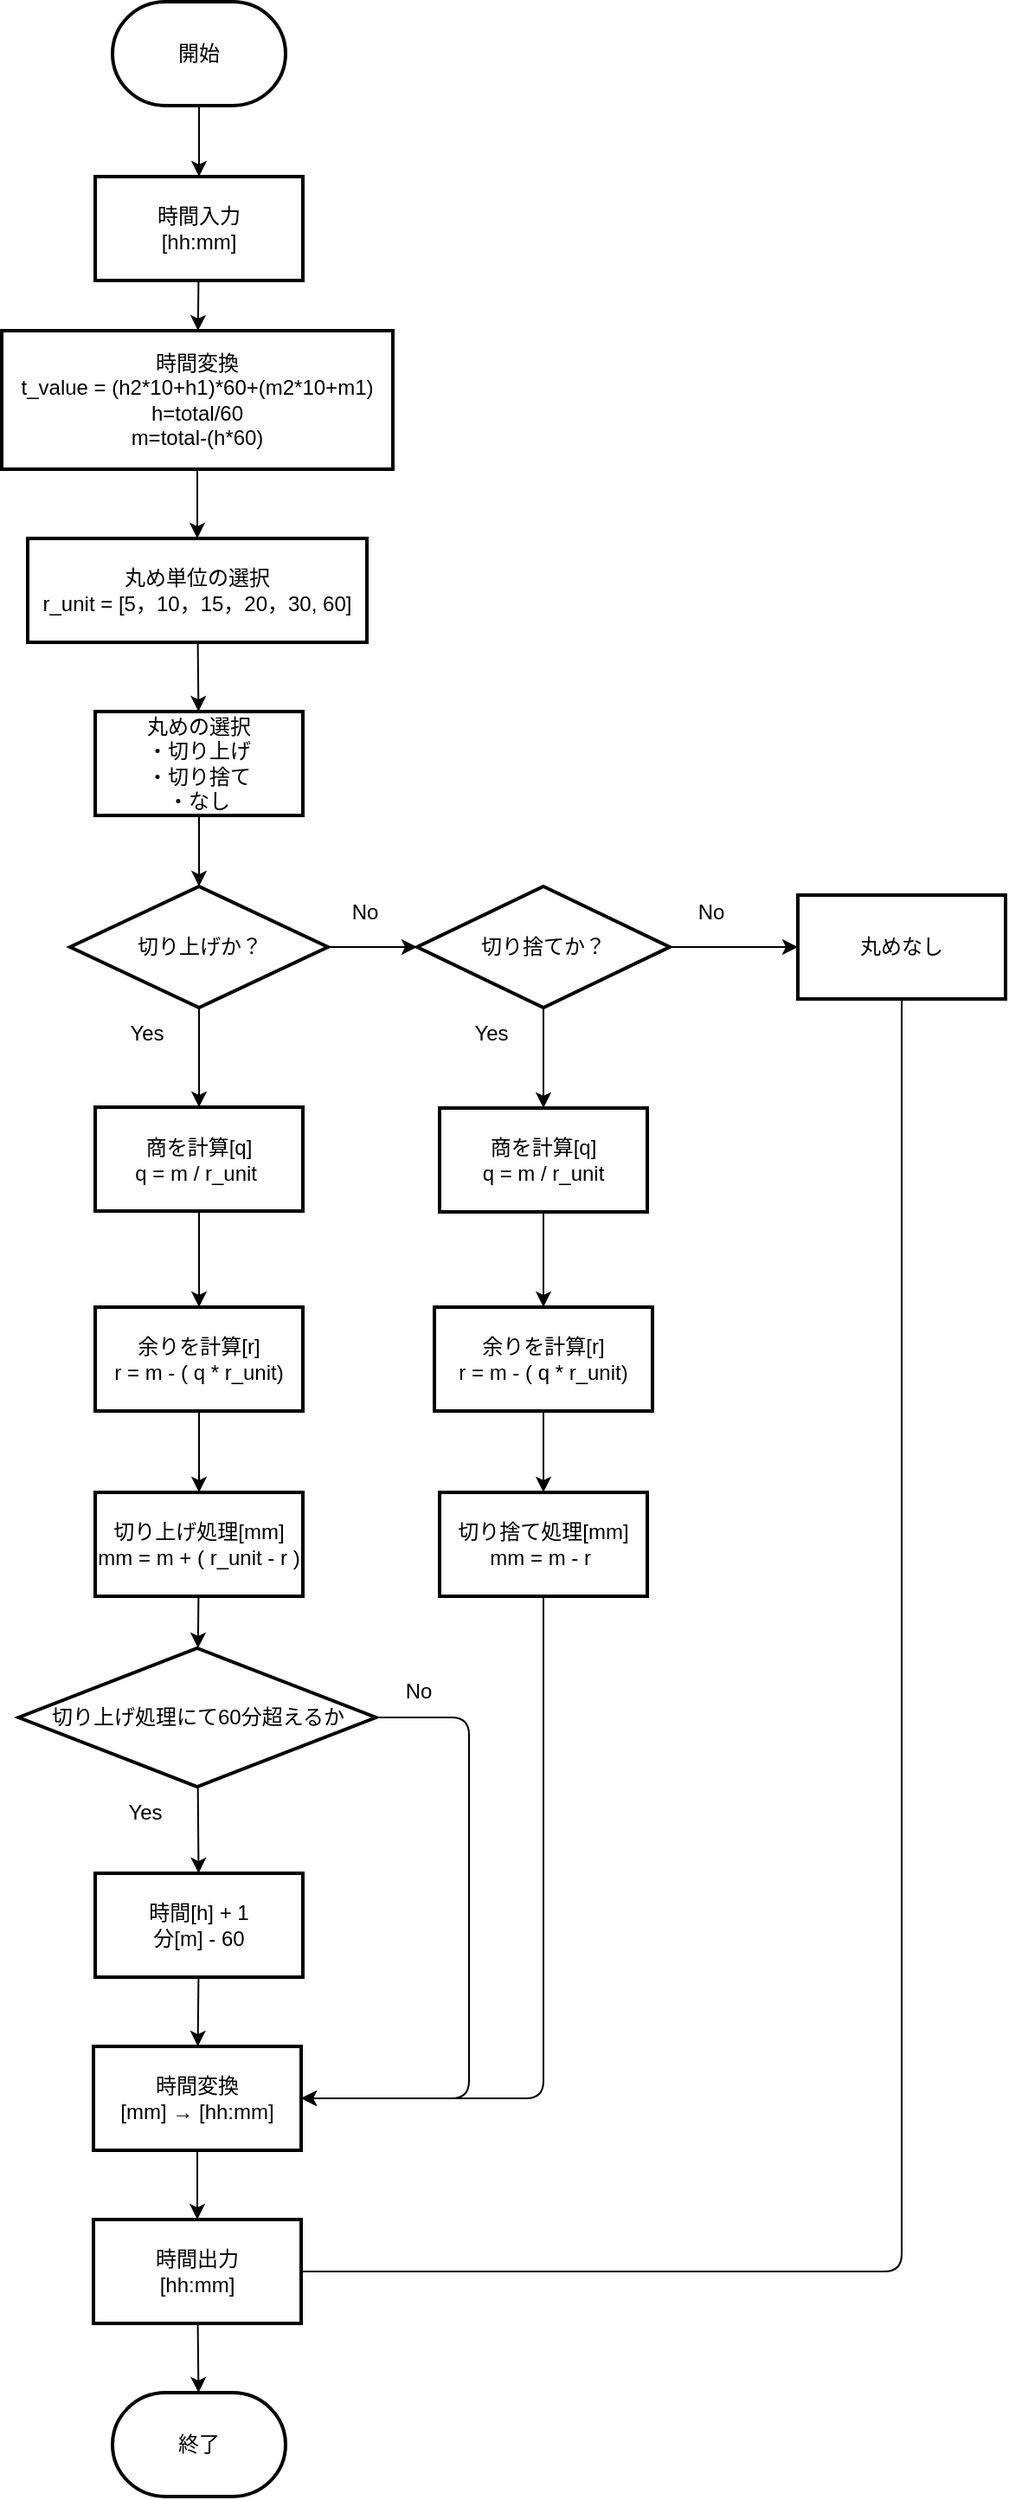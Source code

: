 <mxfile>
    <diagram id="ckOPknyWNpe-K8J8IH9X" name="ページ1">
        <mxGraphModel dx="492" dy="2710" grid="1" gridSize="10" guides="1" tooltips="1" connect="1" arrows="1" fold="1" page="1" pageScale="1" pageWidth="827" pageHeight="1169" math="0" shadow="0">
            <root>
                <mxCell id="0"/>
                <mxCell id="1" parent="0"/>
                <mxCell id="16" value="" style="edgeStyle=none;html=1;" parent="1" source="3" target="14" edge="1">
                    <mxGeometry relative="1" as="geometry"/>
                </mxCell>
                <mxCell id="3" value="開始" style="strokeWidth=2;html=1;shape=mxgraph.flowchart.terminator;whiteSpace=wrap;" parent="1" vertex="1">
                    <mxGeometry x="104" y="-1251" width="100" height="60" as="geometry"/>
                </mxCell>
                <mxCell id="4" value="終了" style="strokeWidth=2;html=1;shape=mxgraph.flowchart.terminator;whiteSpace=wrap;" parent="1" vertex="1">
                    <mxGeometry x="104" y="130" width="100" height="60" as="geometry"/>
                </mxCell>
                <mxCell id="106" value="" style="edgeStyle=none;html=1;fontFamily=Helvetica;fontSize=12;" parent="1" source="14" target="33" edge="1">
                    <mxGeometry relative="1" as="geometry"/>
                </mxCell>
                <mxCell id="14" value="時間入力&lt;br&gt;[hh:mm]" style="whiteSpace=wrap;html=1;strokeWidth=2;" parent="1" vertex="1">
                    <mxGeometry x="94" y="-1150" width="120" height="60" as="geometry"/>
                </mxCell>
                <mxCell id="89" value="" style="edgeStyle=none;html=1;" parent="1" source="28" target="62" edge="1">
                    <mxGeometry relative="1" as="geometry"/>
                </mxCell>
                <mxCell id="111" value="" style="edgeStyle=none;html=1;fontFamily=Helvetica;fontSize=12;" parent="1" source="28" target="43" edge="1">
                    <mxGeometry relative="1" as="geometry"/>
                </mxCell>
                <mxCell id="28" value="切り上げか？" style="strokeWidth=2;html=1;shape=mxgraph.flowchart.decision;whiteSpace=wrap;" parent="1" vertex="1">
                    <mxGeometry x="79.5" y="-740" width="149" height="70" as="geometry"/>
                </mxCell>
                <mxCell id="107" value="" style="edgeStyle=none;html=1;fontFamily=Helvetica;fontSize=12;" parent="1" source="33" target="36" edge="1">
                    <mxGeometry relative="1" as="geometry"/>
                </mxCell>
                <mxCell id="33" value="時間変換&lt;br&gt;t_value = (h2*10+h1)*60+(m2*10+m1)&lt;br&gt;h=total/60&lt;br&gt;m=total-(h*60)" style="whiteSpace=wrap;html=1;strokeWidth=2;" parent="1" vertex="1">
                    <mxGeometry x="40" y="-1061" width="226" height="80" as="geometry"/>
                </mxCell>
                <mxCell id="108" value="" style="edgeStyle=none;html=1;fontFamily=Helvetica;fontSize=12;" parent="1" source="36" target="98" edge="1">
                    <mxGeometry relative="1" as="geometry"/>
                </mxCell>
                <mxCell id="36" value="丸め単位の選択&lt;br&gt;r_unit = [5，10，15，20，30, 60]" style="whiteSpace=wrap;html=1;strokeWidth=2;" parent="1" vertex="1">
                    <mxGeometry x="55" y="-941" width="196" height="60" as="geometry"/>
                </mxCell>
                <mxCell id="121" value="" style="edgeStyle=none;html=1;fontFamily=Helvetica;fontSize=12;" parent="1" edge="1">
                    <mxGeometry relative="1" as="geometry">
                        <mxPoint x="154" y="-30" as="sourcePoint"/>
                    </mxGeometry>
                </mxCell>
                <mxCell id="118" value="" style="edgeStyle=none;html=1;fontFamily=Helvetica;fontSize=12;entryX=1;entryY=0.5;entryDx=0;entryDy=0;" parent="1" source="42" edge="1" target="136">
                    <mxGeometry relative="1" as="geometry">
                        <mxPoint x="220" y="-60" as="targetPoint"/>
                        <Array as="points">
                            <mxPoint x="353" y="-40"/>
                        </Array>
                    </mxGeometry>
                </mxCell>
                <mxCell id="42" value="切り捨て処理[mm]&lt;br&gt;mm = m - r&amp;nbsp;" style="whiteSpace=wrap;html=1;strokeWidth=2;" parent="1" vertex="1">
                    <mxGeometry x="293" y="-390" width="120" height="60" as="geometry"/>
                </mxCell>
                <mxCell id="114" value="" style="edgeStyle=none;html=1;fontFamily=Helvetica;fontSize=12;" parent="1" source="43" target="99" edge="1">
                    <mxGeometry relative="1" as="geometry"/>
                </mxCell>
                <mxCell id="43" value="商を計算[q]&lt;br&gt;q = m / r_unit&amp;nbsp;" style="whiteSpace=wrap;html=1;strokeWidth=2;" parent="1" vertex="1">
                    <mxGeometry x="94" y="-612.5" width="120" height="60" as="geometry"/>
                </mxCell>
                <mxCell id="51" value="Yes" style="text;html=1;strokeColor=none;fillColor=none;align=center;verticalAlign=middle;whiteSpace=wrap;rounded=0;" parent="1" vertex="1">
                    <mxGeometry x="293" y="-670" width="60" height="30" as="geometry"/>
                </mxCell>
                <mxCell id="53" value="No" style="text;html=1;strokeColor=none;fillColor=none;align=center;verticalAlign=middle;whiteSpace=wrap;rounded=0;" parent="1" vertex="1">
                    <mxGeometry x="220" y="-740" width="60" height="30" as="geometry"/>
                </mxCell>
                <mxCell id="54" value="No" style="text;html=1;strokeColor=none;fillColor=none;align=center;verticalAlign=middle;whiteSpace=wrap;rounded=0;" parent="1" vertex="1">
                    <mxGeometry x="420" y="-740" width="60" height="30" as="geometry"/>
                </mxCell>
                <mxCell id="90" value="" style="edgeStyle=none;html=1;" parent="1" source="62" target="79" edge="1">
                    <mxGeometry relative="1" as="geometry"/>
                </mxCell>
                <mxCell id="112" value="" style="edgeStyle=none;html=1;fontFamily=Helvetica;fontSize=12;" parent="1" source="62" target="102" edge="1">
                    <mxGeometry relative="1" as="geometry"/>
                </mxCell>
                <mxCell id="62" value="切り捨てか？" style="strokeWidth=2;html=1;shape=mxgraph.flowchart.decision;whiteSpace=wrap;" parent="1" vertex="1">
                    <mxGeometry x="280" y="-740" width="146" height="70" as="geometry"/>
                </mxCell>
                <mxCell id="73" value="Yes" style="text;html=1;strokeColor=none;fillColor=none;align=center;verticalAlign=middle;whiteSpace=wrap;rounded=0;" parent="1" vertex="1">
                    <mxGeometry x="94" y="-670" width="60" height="30" as="geometry"/>
                </mxCell>
                <mxCell id="78" value="" style="edgeStyle=none;html=1;entryDx=0;entryDy=0;endArrow=none;" parent="1" edge="1">
                    <mxGeometry relative="1" as="geometry">
                        <mxPoint x="610" y="-380" as="targetPoint"/>
                        <mxPoint x="610" y="-380" as="sourcePoint"/>
                    </mxGeometry>
                </mxCell>
                <mxCell id="79" value="丸めなし" style="whiteSpace=wrap;html=1;strokeWidth=2;" parent="1" vertex="1">
                    <mxGeometry x="500" y="-735" width="120" height="60" as="geometry"/>
                </mxCell>
                <mxCell id="110" value="" style="edgeStyle=none;html=1;fontFamily=Helvetica;fontSize=12;" parent="1" source="98" target="28" edge="1">
                    <mxGeometry relative="1" as="geometry"/>
                </mxCell>
                <mxCell id="98" value="丸めの選択&lt;br&gt;・切り上げ&lt;br&gt;・切り捨て&lt;br&gt;・なし" style="whiteSpace=wrap;html=1;strokeWidth=2;" parent="1" vertex="1">
                    <mxGeometry x="94" y="-841" width="120" height="60" as="geometry"/>
                </mxCell>
                <mxCell id="115" value="" style="edgeStyle=none;html=1;fontFamily=Helvetica;fontSize=12;" parent="1" source="99" target="101" edge="1">
                    <mxGeometry relative="1" as="geometry"/>
                </mxCell>
                <mxCell id="99" value="余りを計算[r]&lt;br&gt;r = m - ( q * r_unit)" style="whiteSpace=wrap;html=1;strokeWidth=2;" parent="1" vertex="1">
                    <mxGeometry x="94" y="-497" width="120" height="60" as="geometry"/>
                </mxCell>
                <mxCell id="129" value="" style="edgeStyle=none;html=1;" parent="1" source="101" target="124" edge="1">
                    <mxGeometry relative="1" as="geometry"/>
                </mxCell>
                <mxCell id="101" value="切り上げ処理[mm]&lt;br&gt;mm = m + ( r_unit - r )" style="whiteSpace=wrap;html=1;strokeWidth=2;" parent="1" vertex="1">
                    <mxGeometry x="94" y="-390" width="120" height="60" as="geometry"/>
                </mxCell>
                <mxCell id="113" value="" style="edgeStyle=none;html=1;fontFamily=Helvetica;fontSize=12;" parent="1" source="102" target="103" edge="1">
                    <mxGeometry relative="1" as="geometry"/>
                </mxCell>
                <mxCell id="102" value="商を計算[q]&lt;br&gt;q = m / r_unit" style="whiteSpace=wrap;html=1;strokeWidth=2;" parent="1" vertex="1">
                    <mxGeometry x="293" y="-612" width="120" height="60" as="geometry"/>
                </mxCell>
                <mxCell id="116" value="" style="edgeStyle=none;html=1;fontFamily=Helvetica;fontSize=12;" parent="1" source="103" target="42" edge="1">
                    <mxGeometry relative="1" as="geometry"/>
                </mxCell>
                <mxCell id="103" value="余りを計算[r]&lt;br&gt;r = m - ( q * r_unit)" style="whiteSpace=wrap;html=1;strokeWidth=2;" parent="1" vertex="1">
                    <mxGeometry x="290" y="-497" width="126" height="60" as="geometry"/>
                </mxCell>
                <mxCell id="119" value="" style="edgeStyle=none;html=1;exitX=0.5;exitY=1;exitDx=0;exitDy=0;entryDx=0;entryDy=0;endArrow=none;entryX=1;entryY=0.5;" parent="1" source="79" target="137" edge="1">
                    <mxGeometry relative="1" as="geometry">
                        <mxPoint x="214" y="-60" as="targetPoint"/>
                        <Array as="points">
                            <mxPoint x="560" y="60"/>
                        </Array>
                        <mxPoint x="560" y="-675" as="sourcePoint"/>
                    </mxGeometry>
                </mxCell>
                <mxCell id="128" value="" style="edgeStyle=none;html=1;" parent="1" edge="1">
                    <mxGeometry relative="1" as="geometry">
                        <mxPoint x="154" y="-130" as="sourcePoint"/>
                    </mxGeometry>
                </mxCell>
                <mxCell id="126" value="" style="edgeStyle=none;html=1;exitX=1;exitY=0.5;exitDx=0;exitDy=0;exitPerimeter=0;entryX=1;entryY=0.5;entryDx=0;entryDy=0;" parent="1" source="124" edge="1" target="136">
                    <mxGeometry relative="1" as="geometry">
                        <mxPoint x="310" y="-40" as="targetPoint"/>
                        <Array as="points">
                            <mxPoint x="310" y="-260"/>
                            <mxPoint x="310" y="-40"/>
                        </Array>
                    </mxGeometry>
                </mxCell>
                <mxCell id="138" value="" style="edgeStyle=none;html=1;" parent="1" source="124" target="135" edge="1">
                    <mxGeometry relative="1" as="geometry"/>
                </mxCell>
                <mxCell id="124" value="切り上げ処理にて60分超えるか" style="strokeWidth=2;html=1;shape=mxgraph.flowchart.decision;whiteSpace=wrap;" parent="1" vertex="1">
                    <mxGeometry x="49.75" y="-300" width="206.5" height="80" as="geometry"/>
                </mxCell>
                <mxCell id="130" value="Yes" style="text;html=1;strokeColor=none;fillColor=none;align=center;verticalAlign=middle;whiteSpace=wrap;rounded=0;" parent="1" vertex="1">
                    <mxGeometry x="93" y="-220" width="60" height="30" as="geometry"/>
                </mxCell>
                <mxCell id="131" value="No" style="text;html=1;strokeColor=none;fillColor=none;align=center;verticalAlign=middle;whiteSpace=wrap;rounded=0;" parent="1" vertex="1">
                    <mxGeometry x="251" y="-290" width="60" height="30" as="geometry"/>
                </mxCell>
                <mxCell id="139" value="" style="edgeStyle=none;html=1;" parent="1" source="135" target="136" edge="1">
                    <mxGeometry relative="1" as="geometry"/>
                </mxCell>
                <mxCell id="135" value="時間[h] + 1&lt;br&gt;分[m] - 60" style="whiteSpace=wrap;html=1;strokeWidth=2;" parent="1" vertex="1">
                    <mxGeometry x="94" y="-170" width="120" height="60" as="geometry"/>
                </mxCell>
                <mxCell id="140" value="" style="edgeStyle=none;html=1;" parent="1" source="136" target="137" edge="1">
                    <mxGeometry relative="1" as="geometry"/>
                </mxCell>
                <mxCell id="136" value="時間変換&lt;br&gt;[mm] → [hh:mm]" style="whiteSpace=wrap;html=1;strokeWidth=2;" parent="1" vertex="1">
                    <mxGeometry x="93" y="-70" width="120" height="60" as="geometry"/>
                </mxCell>
                <mxCell id="141" value="" style="edgeStyle=none;html=1;" parent="1" source="137" target="4" edge="1">
                    <mxGeometry relative="1" as="geometry"/>
                </mxCell>
                <mxCell id="137" value="時間出力&lt;br&gt;[hh:mm]" style="whiteSpace=wrap;html=1;strokeWidth=2;" parent="1" vertex="1">
                    <mxGeometry x="93" y="30" width="120" height="60" as="geometry"/>
                </mxCell>
            </root>
        </mxGraphModel>
    </diagram>
</mxfile>